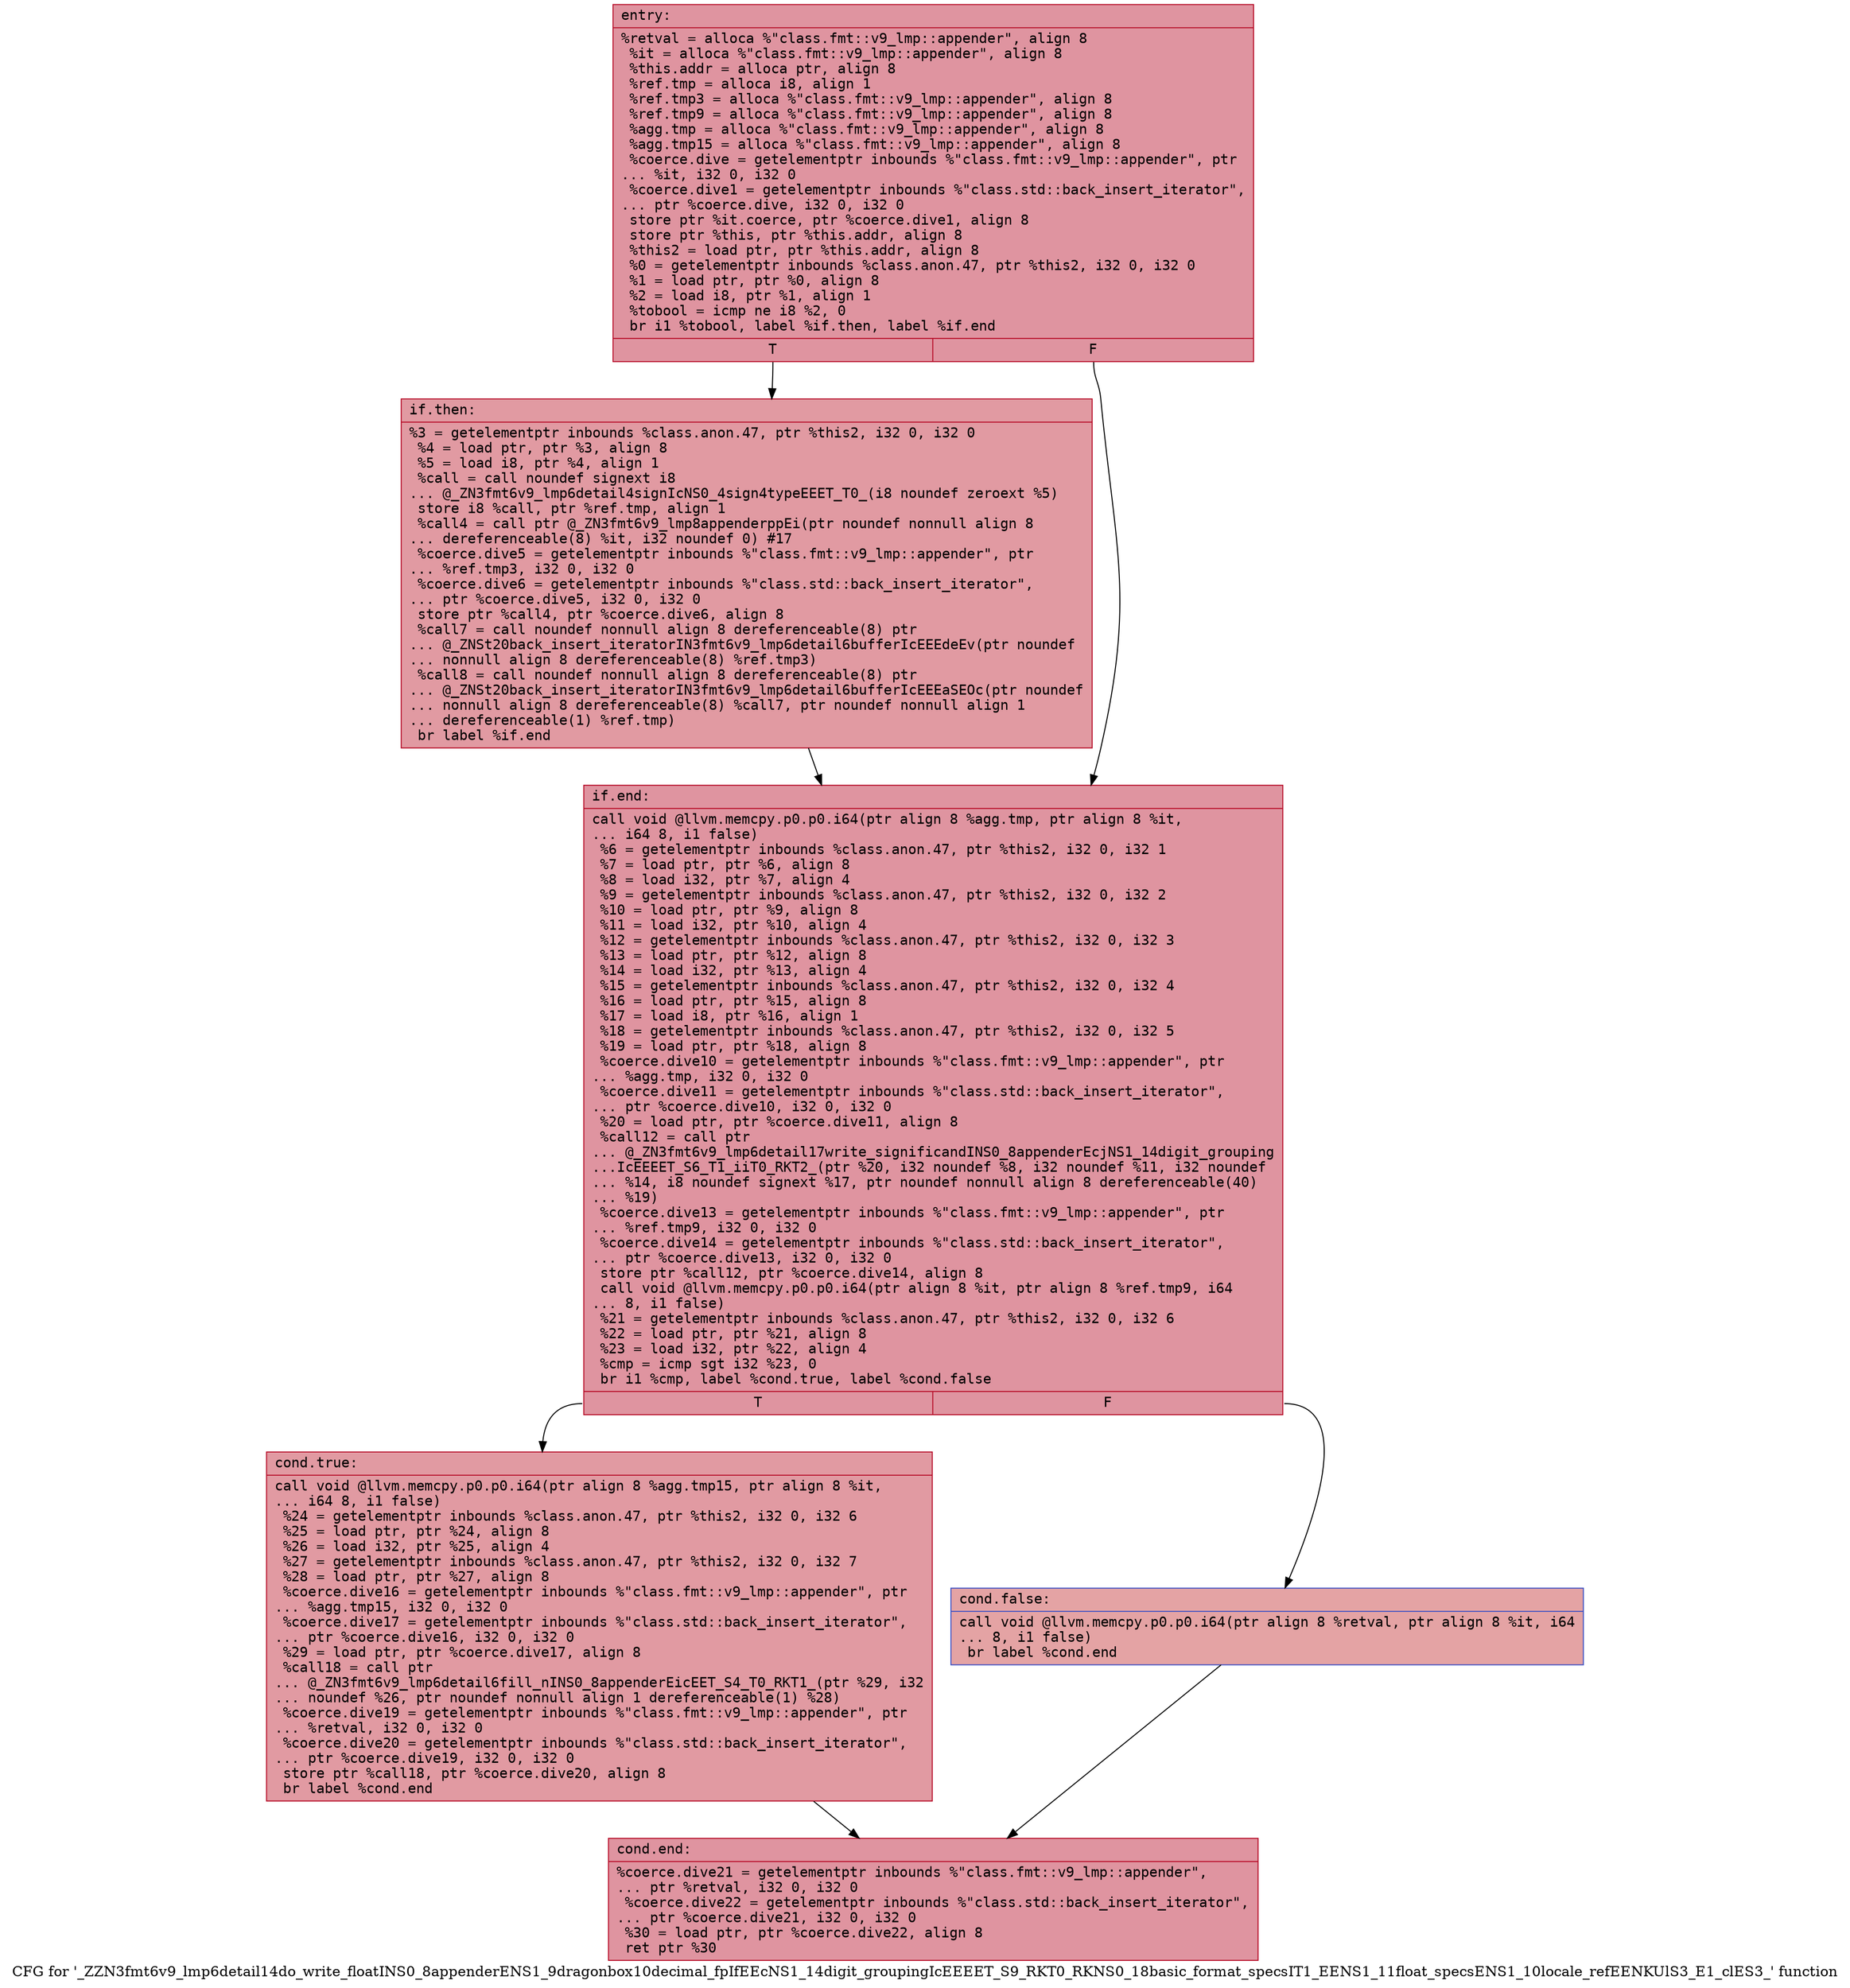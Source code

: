 digraph "CFG for '_ZZN3fmt6v9_lmp6detail14do_write_floatINS0_8appenderENS1_9dragonbox10decimal_fpIfEEcNS1_14digit_groupingIcEEEET_S9_RKT0_RKNS0_18basic_format_specsIT1_EENS1_11float_specsENS1_10locale_refEENKUlS3_E1_clES3_' function" {
	label="CFG for '_ZZN3fmt6v9_lmp6detail14do_write_floatINS0_8appenderENS1_9dragonbox10decimal_fpIfEEcNS1_14digit_groupingIcEEEET_S9_RKT0_RKNS0_18basic_format_specsIT1_EENS1_11float_specsENS1_10locale_refEENKUlS3_E1_clES3_' function";

	Node0x55fec324e860 [shape=record,color="#b70d28ff", style=filled, fillcolor="#b70d2870" fontname="Courier",label="{entry:\l|  %retval = alloca %\"class.fmt::v9_lmp::appender\", align 8\l  %it = alloca %\"class.fmt::v9_lmp::appender\", align 8\l  %this.addr = alloca ptr, align 8\l  %ref.tmp = alloca i8, align 1\l  %ref.tmp3 = alloca %\"class.fmt::v9_lmp::appender\", align 8\l  %ref.tmp9 = alloca %\"class.fmt::v9_lmp::appender\", align 8\l  %agg.tmp = alloca %\"class.fmt::v9_lmp::appender\", align 8\l  %agg.tmp15 = alloca %\"class.fmt::v9_lmp::appender\", align 8\l  %coerce.dive = getelementptr inbounds %\"class.fmt::v9_lmp::appender\", ptr\l... %it, i32 0, i32 0\l  %coerce.dive1 = getelementptr inbounds %\"class.std::back_insert_iterator\",\l... ptr %coerce.dive, i32 0, i32 0\l  store ptr %it.coerce, ptr %coerce.dive1, align 8\l  store ptr %this, ptr %this.addr, align 8\l  %this2 = load ptr, ptr %this.addr, align 8\l  %0 = getelementptr inbounds %class.anon.47, ptr %this2, i32 0, i32 0\l  %1 = load ptr, ptr %0, align 8\l  %2 = load i8, ptr %1, align 1\l  %tobool = icmp ne i8 %2, 0\l  br i1 %tobool, label %if.then, label %if.end\l|{<s0>T|<s1>F}}"];
	Node0x55fec324e860:s0 -> Node0x55fec324f520[tooltip="entry -> if.then\nProbability 62.50%" ];
	Node0x55fec324e860:s1 -> Node0x55fec324f590[tooltip="entry -> if.end\nProbability 37.50%" ];
	Node0x55fec324f520 [shape=record,color="#b70d28ff", style=filled, fillcolor="#bb1b2c70" fontname="Courier",label="{if.then:\l|  %3 = getelementptr inbounds %class.anon.47, ptr %this2, i32 0, i32 0\l  %4 = load ptr, ptr %3, align 8\l  %5 = load i8, ptr %4, align 1\l  %call = call noundef signext i8\l... @_ZN3fmt6v9_lmp6detail4signIcNS0_4sign4typeEEET_T0_(i8 noundef zeroext %5)\l  store i8 %call, ptr %ref.tmp, align 1\l  %call4 = call ptr @_ZN3fmt6v9_lmp8appenderppEi(ptr noundef nonnull align 8\l... dereferenceable(8) %it, i32 noundef 0) #17\l  %coerce.dive5 = getelementptr inbounds %\"class.fmt::v9_lmp::appender\", ptr\l... %ref.tmp3, i32 0, i32 0\l  %coerce.dive6 = getelementptr inbounds %\"class.std::back_insert_iterator\",\l... ptr %coerce.dive5, i32 0, i32 0\l  store ptr %call4, ptr %coerce.dive6, align 8\l  %call7 = call noundef nonnull align 8 dereferenceable(8) ptr\l... @_ZNSt20back_insert_iteratorIN3fmt6v9_lmp6detail6bufferIcEEEdeEv(ptr noundef\l... nonnull align 8 dereferenceable(8) %ref.tmp3)\l  %call8 = call noundef nonnull align 8 dereferenceable(8) ptr\l... @_ZNSt20back_insert_iteratorIN3fmt6v9_lmp6detail6bufferIcEEEaSEOc(ptr noundef\l... nonnull align 8 dereferenceable(8) %call7, ptr noundef nonnull align 1\l... dereferenceable(1) %ref.tmp)\l  br label %if.end\l}"];
	Node0x55fec324f520 -> Node0x55fec324f590[tooltip="if.then -> if.end\nProbability 100.00%" ];
	Node0x55fec324f590 [shape=record,color="#b70d28ff", style=filled, fillcolor="#b70d2870" fontname="Courier",label="{if.end:\l|  call void @llvm.memcpy.p0.p0.i64(ptr align 8 %agg.tmp, ptr align 8 %it,\l... i64 8, i1 false)\l  %6 = getelementptr inbounds %class.anon.47, ptr %this2, i32 0, i32 1\l  %7 = load ptr, ptr %6, align 8\l  %8 = load i32, ptr %7, align 4\l  %9 = getelementptr inbounds %class.anon.47, ptr %this2, i32 0, i32 2\l  %10 = load ptr, ptr %9, align 8\l  %11 = load i32, ptr %10, align 4\l  %12 = getelementptr inbounds %class.anon.47, ptr %this2, i32 0, i32 3\l  %13 = load ptr, ptr %12, align 8\l  %14 = load i32, ptr %13, align 4\l  %15 = getelementptr inbounds %class.anon.47, ptr %this2, i32 0, i32 4\l  %16 = load ptr, ptr %15, align 8\l  %17 = load i8, ptr %16, align 1\l  %18 = getelementptr inbounds %class.anon.47, ptr %this2, i32 0, i32 5\l  %19 = load ptr, ptr %18, align 8\l  %coerce.dive10 = getelementptr inbounds %\"class.fmt::v9_lmp::appender\", ptr\l... %agg.tmp, i32 0, i32 0\l  %coerce.dive11 = getelementptr inbounds %\"class.std::back_insert_iterator\",\l... ptr %coerce.dive10, i32 0, i32 0\l  %20 = load ptr, ptr %coerce.dive11, align 8\l  %call12 = call ptr\l... @_ZN3fmt6v9_lmp6detail17write_significandINS0_8appenderEcjNS1_14digit_grouping\l...IcEEEET_S6_T1_iiT0_RKT2_(ptr %20, i32 noundef %8, i32 noundef %11, i32 noundef\l... %14, i8 noundef signext %17, ptr noundef nonnull align 8 dereferenceable(40)\l... %19)\l  %coerce.dive13 = getelementptr inbounds %\"class.fmt::v9_lmp::appender\", ptr\l... %ref.tmp9, i32 0, i32 0\l  %coerce.dive14 = getelementptr inbounds %\"class.std::back_insert_iterator\",\l... ptr %coerce.dive13, i32 0, i32 0\l  store ptr %call12, ptr %coerce.dive14, align 8\l  call void @llvm.memcpy.p0.p0.i64(ptr align 8 %it, ptr align 8 %ref.tmp9, i64\l... 8, i1 false)\l  %21 = getelementptr inbounds %class.anon.47, ptr %this2, i32 0, i32 6\l  %22 = load ptr, ptr %21, align 8\l  %23 = load i32, ptr %22, align 4\l  %cmp = icmp sgt i32 %23, 0\l  br i1 %cmp, label %cond.true, label %cond.false\l|{<s0>T|<s1>F}}"];
	Node0x55fec324f590:s0 -> Node0x55fec32517e0[tooltip="if.end -> cond.true\nProbability 62.50%" ];
	Node0x55fec324f590:s1 -> Node0x55fec3251830[tooltip="if.end -> cond.false\nProbability 37.50%" ];
	Node0x55fec32517e0 [shape=record,color="#b70d28ff", style=filled, fillcolor="#bb1b2c70" fontname="Courier",label="{cond.true:\l|  call void @llvm.memcpy.p0.p0.i64(ptr align 8 %agg.tmp15, ptr align 8 %it,\l... i64 8, i1 false)\l  %24 = getelementptr inbounds %class.anon.47, ptr %this2, i32 0, i32 6\l  %25 = load ptr, ptr %24, align 8\l  %26 = load i32, ptr %25, align 4\l  %27 = getelementptr inbounds %class.anon.47, ptr %this2, i32 0, i32 7\l  %28 = load ptr, ptr %27, align 8\l  %coerce.dive16 = getelementptr inbounds %\"class.fmt::v9_lmp::appender\", ptr\l... %agg.tmp15, i32 0, i32 0\l  %coerce.dive17 = getelementptr inbounds %\"class.std::back_insert_iterator\",\l... ptr %coerce.dive16, i32 0, i32 0\l  %29 = load ptr, ptr %coerce.dive17, align 8\l  %call18 = call ptr\l... @_ZN3fmt6v9_lmp6detail6fill_nINS0_8appenderEicEET_S4_T0_RKT1_(ptr %29, i32\l... noundef %26, ptr noundef nonnull align 1 dereferenceable(1) %28)\l  %coerce.dive19 = getelementptr inbounds %\"class.fmt::v9_lmp::appender\", ptr\l... %retval, i32 0, i32 0\l  %coerce.dive20 = getelementptr inbounds %\"class.std::back_insert_iterator\",\l... ptr %coerce.dive19, i32 0, i32 0\l  store ptr %call18, ptr %coerce.dive20, align 8\l  br label %cond.end\l}"];
	Node0x55fec32517e0 -> Node0x55fec3252060[tooltip="cond.true -> cond.end\nProbability 100.00%" ];
	Node0x55fec3251830 [shape=record,color="#3d50c3ff", style=filled, fillcolor="#c32e3170" fontname="Courier",label="{cond.false:\l|  call void @llvm.memcpy.p0.p0.i64(ptr align 8 %retval, ptr align 8 %it, i64\l... 8, i1 false)\l  br label %cond.end\l}"];
	Node0x55fec3251830 -> Node0x55fec3252060[tooltip="cond.false -> cond.end\nProbability 100.00%" ];
	Node0x55fec3252060 [shape=record,color="#b70d28ff", style=filled, fillcolor="#b70d2870" fontname="Courier",label="{cond.end:\l|  %coerce.dive21 = getelementptr inbounds %\"class.fmt::v9_lmp::appender\",\l... ptr %retval, i32 0, i32 0\l  %coerce.dive22 = getelementptr inbounds %\"class.std::back_insert_iterator\",\l... ptr %coerce.dive21, i32 0, i32 0\l  %30 = load ptr, ptr %coerce.dive22, align 8\l  ret ptr %30\l}"];
}
